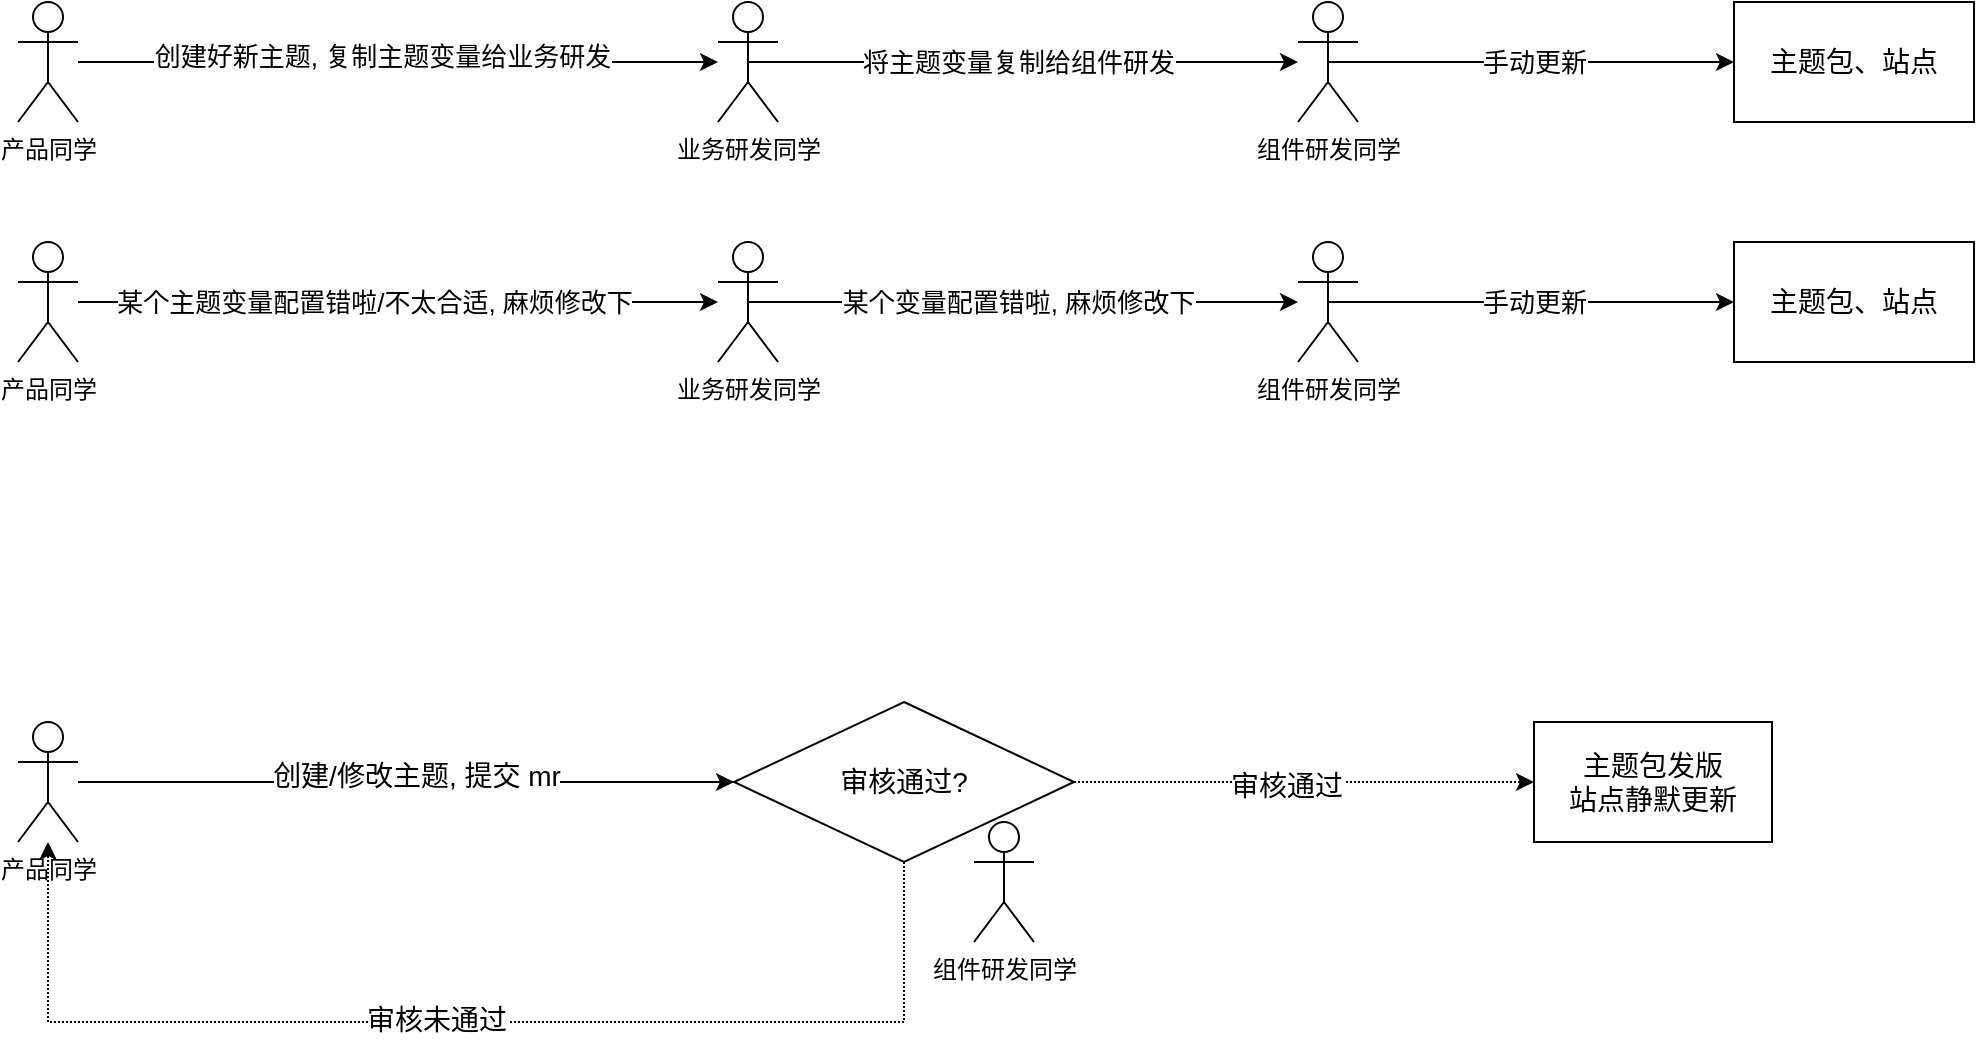 <mxfile version="14.7.0" type="github">
  <diagram id="jPGTjq4C7aeMrTbWPzkC" name="Page-1">
    <mxGraphModel dx="2406" dy="939" grid="0" gridSize="10" guides="1" tooltips="1" connect="1" arrows="1" fold="1" page="0" pageScale="1" pageWidth="827" pageHeight="1169" math="0" shadow="0">
      <root>
        <mxCell id="0" />
        <mxCell id="1" parent="0" />
        <mxCell id="-j3xsVtCKZbW_aCNZZ6a-4" style="edgeStyle=orthogonalEdgeStyle;rounded=0;orthogonalLoop=1;jettySize=auto;html=1;" parent="1" source="-j3xsVtCKZbW_aCNZZ6a-1" target="-j3xsVtCKZbW_aCNZZ6a-3" edge="1">
          <mxGeometry relative="1" as="geometry" />
        </mxCell>
        <mxCell id="-j3xsVtCKZbW_aCNZZ6a-9" value="&lt;font style=&quot;font-size: 13px&quot;&gt;创建好新主题, 复制主题变量给业务研发&lt;/font&gt;" style="edgeLabel;html=1;align=center;verticalAlign=middle;resizable=0;points=[];" parent="-j3xsVtCKZbW_aCNZZ6a-4" vertex="1" connectable="0">
          <mxGeometry x="-0.053" y="3" relative="1" as="geometry">
            <mxPoint as="offset" />
          </mxGeometry>
        </mxCell>
        <mxCell id="-j3xsVtCKZbW_aCNZZ6a-1" value="产品同学" style="shape=umlActor;verticalLabelPosition=bottom;verticalAlign=top;html=1;outlineConnect=0;" parent="1" vertex="1">
          <mxGeometry x="-748" y="60" width="30" height="60" as="geometry" />
        </mxCell>
        <mxCell id="-j3xsVtCKZbW_aCNZZ6a-12" style="edgeStyle=orthogonalEdgeStyle;rounded=0;orthogonalLoop=1;jettySize=auto;html=1;exitX=0.5;exitY=0.5;exitDx=0;exitDy=0;exitPerimeter=0;" parent="1" source="-j3xsVtCKZbW_aCNZZ6a-3" target="-j3xsVtCKZbW_aCNZZ6a-10" edge="1">
          <mxGeometry relative="1" as="geometry" />
        </mxCell>
        <mxCell id="-j3xsVtCKZbW_aCNZZ6a-16" value="&lt;font style=&quot;font-size: 13px&quot;&gt;将主题变量复制给组件研发&lt;/font&gt;" style="edgeLabel;html=1;align=center;verticalAlign=middle;resizable=0;points=[];" parent="-j3xsVtCKZbW_aCNZZ6a-12" vertex="1" connectable="0">
          <mxGeometry x="-0.236" relative="1" as="geometry">
            <mxPoint x="30" as="offset" />
          </mxGeometry>
        </mxCell>
        <mxCell id="-j3xsVtCKZbW_aCNZZ6a-3" value="业务研发同学" style="shape=umlActor;verticalLabelPosition=bottom;verticalAlign=top;html=1;outlineConnect=0;" parent="1" vertex="1">
          <mxGeometry x="-398" y="60" width="30" height="60" as="geometry" />
        </mxCell>
        <mxCell id="-j3xsVtCKZbW_aCNZZ6a-18" style="edgeStyle=orthogonalEdgeStyle;rounded=0;orthogonalLoop=1;jettySize=auto;html=1;exitX=0.5;exitY=0.5;exitDx=0;exitDy=0;exitPerimeter=0;entryX=0;entryY=0.5;entryDx=0;entryDy=0;" parent="1" source="-j3xsVtCKZbW_aCNZZ6a-10" target="-j3xsVtCKZbW_aCNZZ6a-17" edge="1">
          <mxGeometry relative="1" as="geometry" />
        </mxCell>
        <mxCell id="-j3xsVtCKZbW_aCNZZ6a-19" value="&lt;font style=&quot;font-size: 13px&quot;&gt;手动更新&lt;/font&gt;" style="edgeLabel;html=1;align=center;verticalAlign=middle;resizable=0;points=[];" parent="-j3xsVtCKZbW_aCNZZ6a-18" vertex="1" connectable="0">
          <mxGeometry x="-0.084" y="-1" relative="1" as="geometry">
            <mxPoint x="10" y="-1" as="offset" />
          </mxGeometry>
        </mxCell>
        <mxCell id="-j3xsVtCKZbW_aCNZZ6a-10" value="组件研发同学" style="shape=umlActor;verticalLabelPosition=bottom;verticalAlign=top;html=1;outlineConnect=0;" parent="1" vertex="1">
          <mxGeometry x="-108" y="60" width="30" height="60" as="geometry" />
        </mxCell>
        <mxCell id="-j3xsVtCKZbW_aCNZZ6a-17" value="&lt;font style=&quot;font-size: 14px&quot;&gt;主题包、站点&lt;/font&gt;" style="rounded=0;whiteSpace=wrap;html=1;" parent="1" vertex="1">
          <mxGeometry x="110" y="60" width="120" height="60" as="geometry" />
        </mxCell>
        <mxCell id="-j3xsVtCKZbW_aCNZZ6a-20" style="edgeStyle=orthogonalEdgeStyle;rounded=0;orthogonalLoop=1;jettySize=auto;html=1;" parent="1" source="-j3xsVtCKZbW_aCNZZ6a-22" target="-j3xsVtCKZbW_aCNZZ6a-25" edge="1">
          <mxGeometry relative="1" as="geometry" />
        </mxCell>
        <mxCell id="-j3xsVtCKZbW_aCNZZ6a-30" value="某个主题变量配置错啦/不太合适, 麻烦修改下" style="edgeLabel;html=1;align=center;verticalAlign=middle;resizable=0;points=[];fontSize=13;" parent="-j3xsVtCKZbW_aCNZZ6a-20" vertex="1" connectable="0">
          <mxGeometry x="-0.156" y="2" relative="1" as="geometry">
            <mxPoint x="13" y="2" as="offset" />
          </mxGeometry>
        </mxCell>
        <mxCell id="-j3xsVtCKZbW_aCNZZ6a-22" value="产品同学" style="shape=umlActor;verticalLabelPosition=bottom;verticalAlign=top;html=1;outlineConnect=0;" parent="1" vertex="1">
          <mxGeometry x="-748" y="180" width="30" height="60" as="geometry" />
        </mxCell>
        <mxCell id="-j3xsVtCKZbW_aCNZZ6a-23" style="edgeStyle=orthogonalEdgeStyle;rounded=0;orthogonalLoop=1;jettySize=auto;html=1;exitX=0.5;exitY=0.5;exitDx=0;exitDy=0;exitPerimeter=0;" parent="1" source="-j3xsVtCKZbW_aCNZZ6a-25" target="-j3xsVtCKZbW_aCNZZ6a-28" edge="1">
          <mxGeometry relative="1" as="geometry" />
        </mxCell>
        <mxCell id="-j3xsVtCKZbW_aCNZZ6a-24" value="&lt;font style=&quot;font-size: 13px&quot;&gt;某个变量配置错啦, 麻烦修改下&lt;/font&gt;" style="edgeLabel;html=1;align=center;verticalAlign=middle;resizable=0;points=[];" parent="-j3xsVtCKZbW_aCNZZ6a-23" vertex="1" connectable="0">
          <mxGeometry x="-0.236" relative="1" as="geometry">
            <mxPoint x="30" as="offset" />
          </mxGeometry>
        </mxCell>
        <mxCell id="-j3xsVtCKZbW_aCNZZ6a-25" value="业务研发同学" style="shape=umlActor;verticalLabelPosition=bottom;verticalAlign=top;html=1;outlineConnect=0;" parent="1" vertex="1">
          <mxGeometry x="-398" y="180" width="30" height="60" as="geometry" />
        </mxCell>
        <mxCell id="-j3xsVtCKZbW_aCNZZ6a-26" style="edgeStyle=orthogonalEdgeStyle;rounded=0;orthogonalLoop=1;jettySize=auto;html=1;exitX=0.5;exitY=0.5;exitDx=0;exitDy=0;exitPerimeter=0;entryX=0;entryY=0.5;entryDx=0;entryDy=0;" parent="1" source="-j3xsVtCKZbW_aCNZZ6a-28" target="-j3xsVtCKZbW_aCNZZ6a-29" edge="1">
          <mxGeometry relative="1" as="geometry" />
        </mxCell>
        <mxCell id="-j3xsVtCKZbW_aCNZZ6a-27" value="&lt;font style=&quot;font-size: 13px&quot;&gt;手动更新&lt;/font&gt;" style="edgeLabel;html=1;align=center;verticalAlign=middle;resizable=0;points=[];" parent="-j3xsVtCKZbW_aCNZZ6a-26" vertex="1" connectable="0">
          <mxGeometry x="-0.084" y="-1" relative="1" as="geometry">
            <mxPoint x="10" y="-1" as="offset" />
          </mxGeometry>
        </mxCell>
        <mxCell id="-j3xsVtCKZbW_aCNZZ6a-28" value="组件研发同学" style="shape=umlActor;verticalLabelPosition=bottom;verticalAlign=top;html=1;outlineConnect=0;" parent="1" vertex="1">
          <mxGeometry x="-108" y="180" width="30" height="60" as="geometry" />
        </mxCell>
        <mxCell id="-j3xsVtCKZbW_aCNZZ6a-29" value="&lt;font style=&quot;font-size: 14px&quot;&gt;主题包、站点&lt;/font&gt;" style="rounded=0;whiteSpace=wrap;html=1;" parent="1" vertex="1">
          <mxGeometry x="110" y="180" width="120" height="60" as="geometry" />
        </mxCell>
        <mxCell id="-j3xsVtCKZbW_aCNZZ6a-32" style="edgeStyle=orthogonalEdgeStyle;rounded=0;orthogonalLoop=1;jettySize=auto;html=1;entryX=0;entryY=0.5;entryDx=0;entryDy=0;" parent="1" source="-j3xsVtCKZbW_aCNZZ6a-34" target="-j3xsVtCKZbW_aCNZZ6a-46" edge="1">
          <mxGeometry relative="1" as="geometry">
            <mxPoint x="-398" y="450" as="targetPoint" />
          </mxGeometry>
        </mxCell>
        <mxCell id="-j3xsVtCKZbW_aCNZZ6a-33" value="创建/修改主题, 提交 mr" style="edgeLabel;html=1;align=center;verticalAlign=middle;resizable=0;points=[];fontSize=14;" parent="-j3xsVtCKZbW_aCNZZ6a-32" vertex="1" connectable="0">
          <mxGeometry x="-0.053" y="3" relative="1" as="geometry">
            <mxPoint x="13" as="offset" />
          </mxGeometry>
        </mxCell>
        <mxCell id="-j3xsVtCKZbW_aCNZZ6a-34" value="产品同学" style="shape=umlActor;verticalLabelPosition=bottom;verticalAlign=top;html=1;outlineConnect=0;" parent="1" vertex="1">
          <mxGeometry x="-748" y="420" width="30" height="60" as="geometry" />
        </mxCell>
        <mxCell id="-j3xsVtCKZbW_aCNZZ6a-40" value="组件研发同学" style="shape=umlActor;verticalLabelPosition=bottom;verticalAlign=top;html=1;outlineConnect=0;" parent="1" vertex="1">
          <mxGeometry x="-270" y="470" width="30" height="60" as="geometry" />
        </mxCell>
        <mxCell id="-j3xsVtCKZbW_aCNZZ6a-48" style="edgeStyle=orthogonalEdgeStyle;rounded=0;orthogonalLoop=1;jettySize=auto;html=1;exitX=0.5;exitY=1;exitDx=0;exitDy=0;fontSize=14;dashed=1;dashPattern=1 1;" parent="1" source="-j3xsVtCKZbW_aCNZZ6a-46" target="-j3xsVtCKZbW_aCNZZ6a-34" edge="1">
          <mxGeometry relative="1" as="geometry">
            <mxPoint x="-740" y="670" as="targetPoint" />
            <Array as="points">
              <mxPoint x="-305" y="570" />
              <mxPoint x="-733" y="570" />
            </Array>
          </mxGeometry>
        </mxCell>
        <mxCell id="-j3xsVtCKZbW_aCNZZ6a-49" value="&lt;font style=&quot;font-size: 14px&quot;&gt;审核未通过&lt;/font&gt;" style="edgeLabel;html=1;align=center;verticalAlign=middle;resizable=0;points=[];fontSize=14;" parent="-j3xsVtCKZbW_aCNZZ6a-48" vertex="1" connectable="0">
          <mxGeometry x="0.097" y="-1" relative="1" as="geometry">
            <mxPoint x="14" as="offset" />
          </mxGeometry>
        </mxCell>
        <mxCell id="-j3xsVtCKZbW_aCNZZ6a-51" style="edgeStyle=orthogonalEdgeStyle;rounded=0;orthogonalLoop=1;jettySize=auto;html=1;exitX=1;exitY=0.5;exitDx=0;exitDy=0;dashed=1;dashPattern=1 1;fontSize=14;" parent="1" source="-j3xsVtCKZbW_aCNZZ6a-46" target="-j3xsVtCKZbW_aCNZZ6a-50" edge="1">
          <mxGeometry relative="1" as="geometry" />
        </mxCell>
        <mxCell id="-j3xsVtCKZbW_aCNZZ6a-52" value="审核通过" style="edgeLabel;html=1;align=center;verticalAlign=middle;resizable=0;points=[];fontSize=14;" parent="-j3xsVtCKZbW_aCNZZ6a-51" vertex="1" connectable="0">
          <mxGeometry x="-0.082" y="-2" relative="1" as="geometry">
            <mxPoint as="offset" />
          </mxGeometry>
        </mxCell>
        <mxCell id="-j3xsVtCKZbW_aCNZZ6a-46" value="审核通过?" style="rhombus;whiteSpace=wrap;html=1;fontSize=14;" parent="1" vertex="1">
          <mxGeometry x="-390" y="410" width="170" height="80" as="geometry" />
        </mxCell>
        <mxCell id="-j3xsVtCKZbW_aCNZZ6a-50" value="&lt;font style=&quot;font-size: 14px&quot;&gt;主题包发版&lt;br&gt;站点静默更新&lt;br&gt;&lt;/font&gt;" style="rounded=0;whiteSpace=wrap;html=1;" parent="1" vertex="1">
          <mxGeometry x="10" y="420" width="119" height="60" as="geometry" />
        </mxCell>
      </root>
    </mxGraphModel>
  </diagram>
</mxfile>
